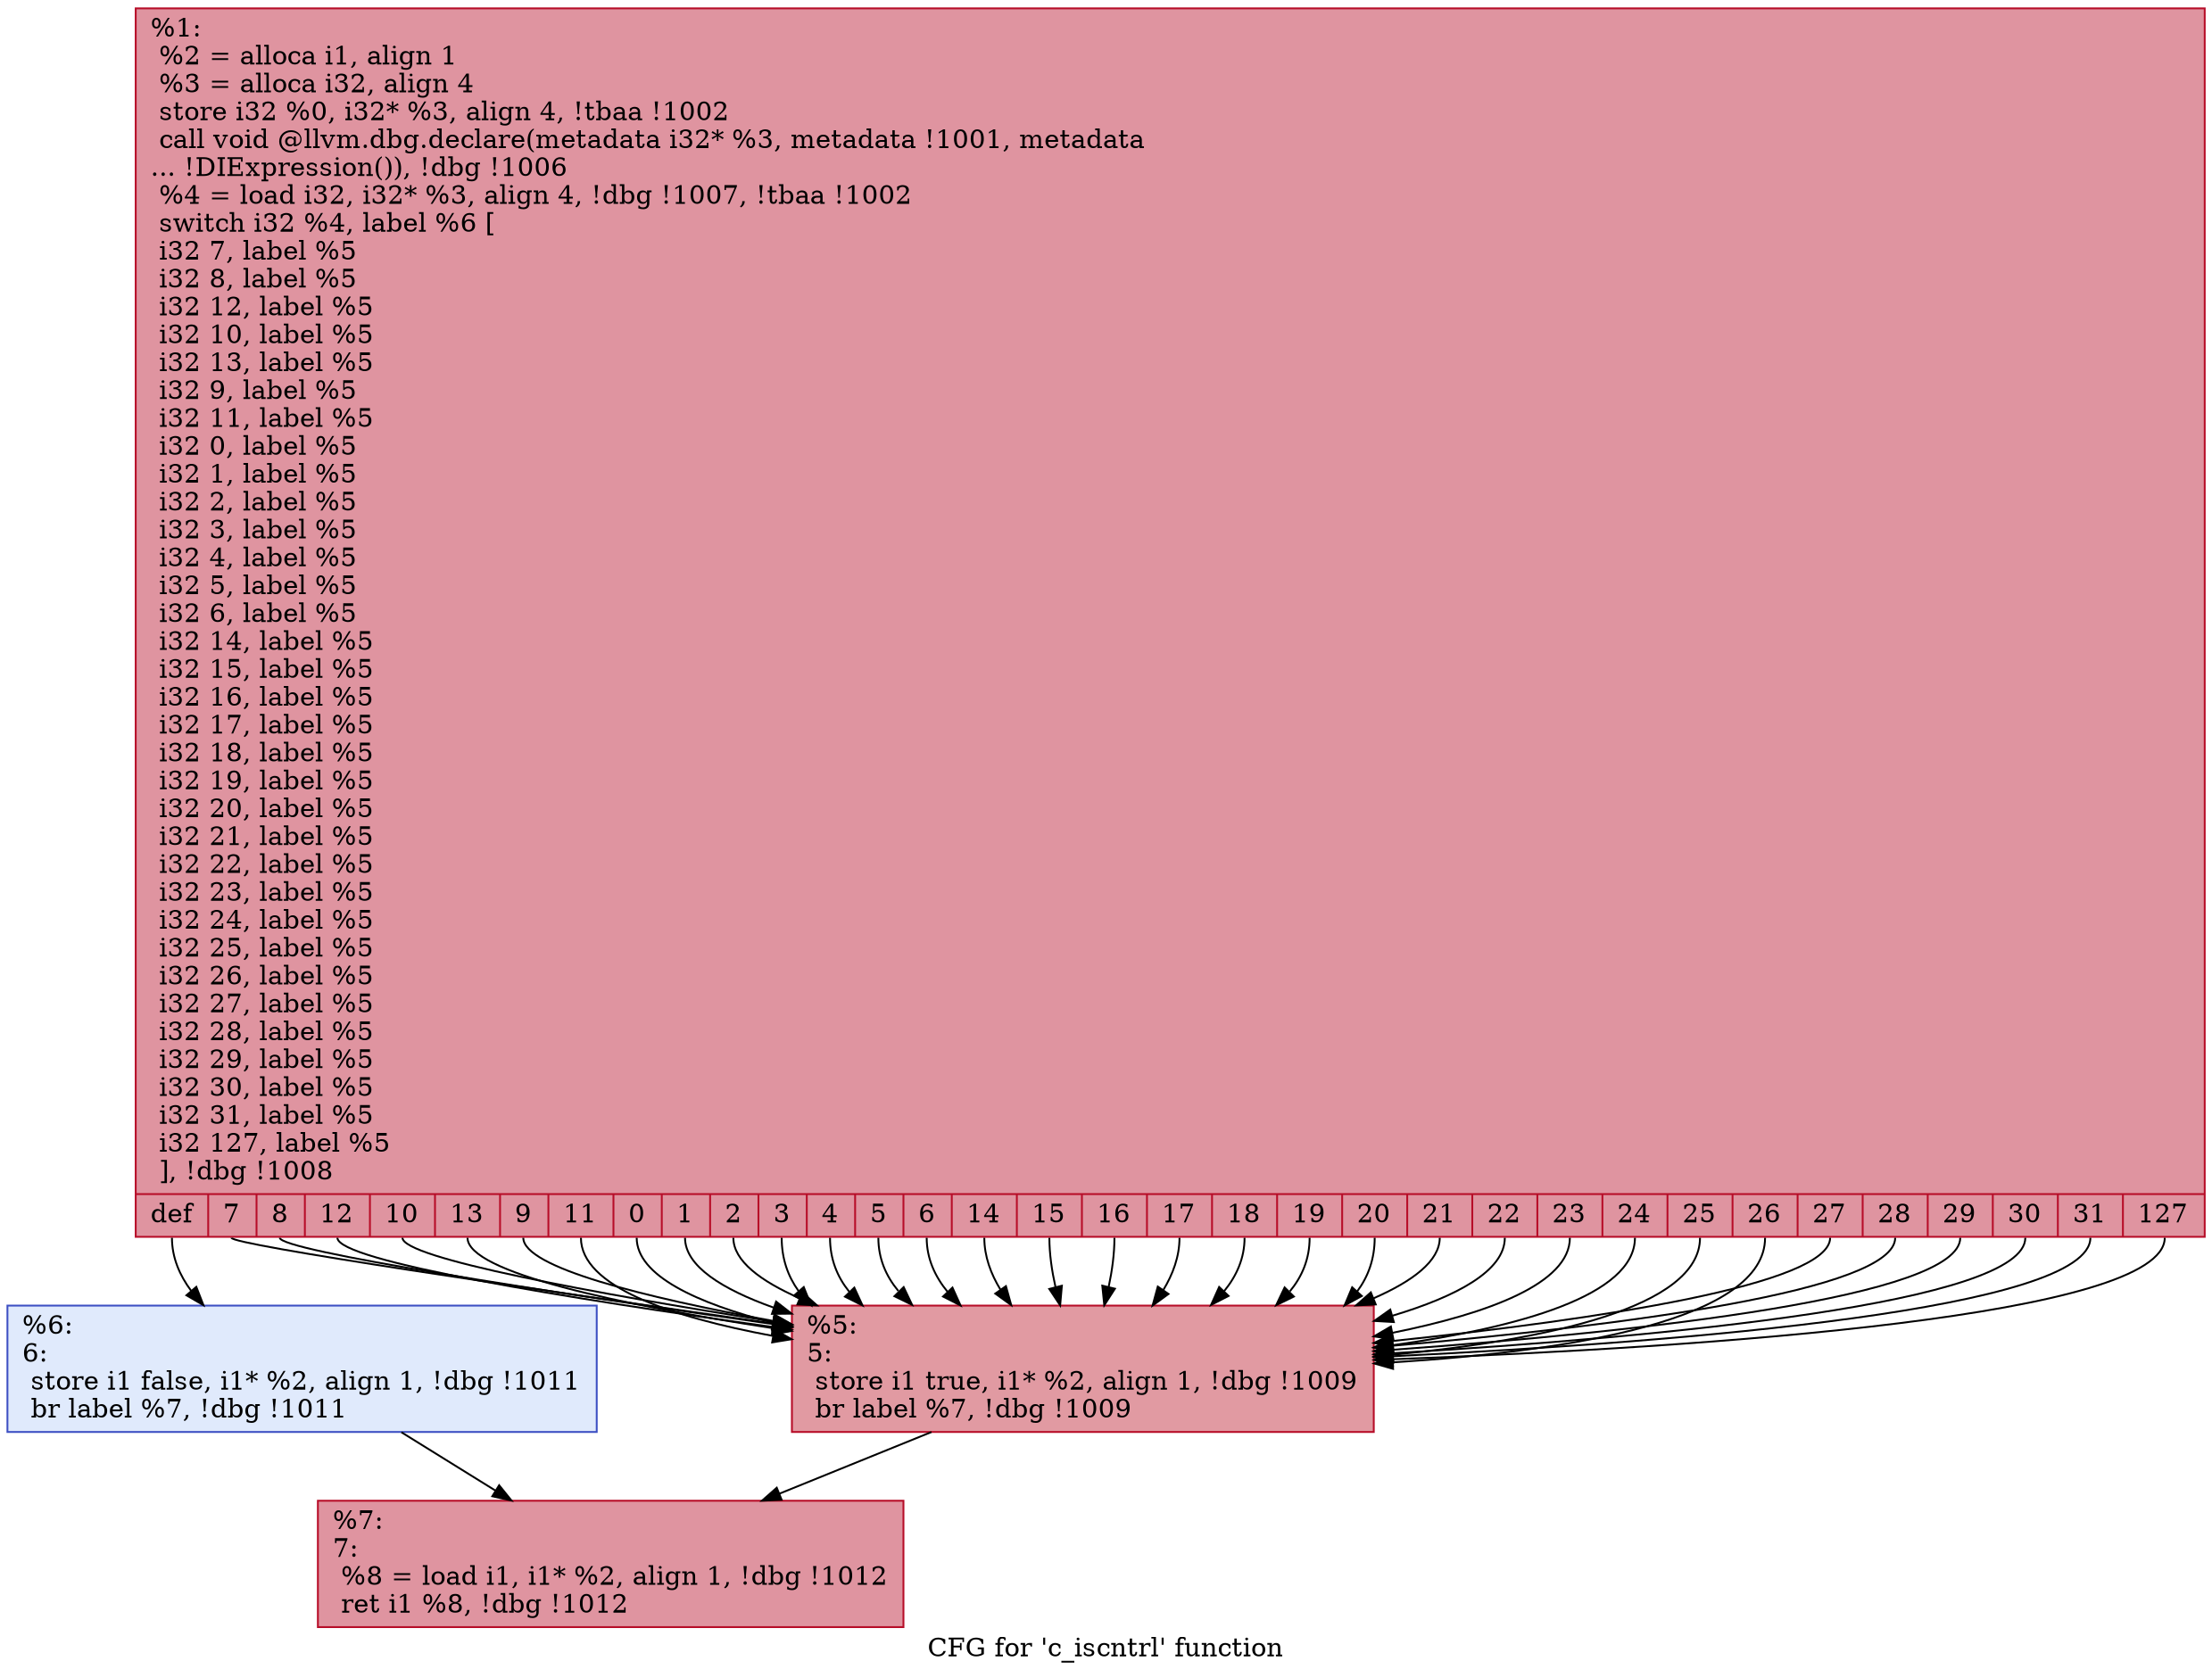 digraph "CFG for 'c_iscntrl' function" {
	label="CFG for 'c_iscntrl' function";

	Node0x23cc250 [shape=record,color="#b70d28ff", style=filled, fillcolor="#b70d2870",label="{%1:\l  %2 = alloca i1, align 1\l  %3 = alloca i32, align 4\l  store i32 %0, i32* %3, align 4, !tbaa !1002\l  call void @llvm.dbg.declare(metadata i32* %3, metadata !1001, metadata\l... !DIExpression()), !dbg !1006\l  %4 = load i32, i32* %3, align 4, !dbg !1007, !tbaa !1002\l  switch i32 %4, label %6 [\l    i32 7, label %5\l    i32 8, label %5\l    i32 12, label %5\l    i32 10, label %5\l    i32 13, label %5\l    i32 9, label %5\l    i32 11, label %5\l    i32 0, label %5\l    i32 1, label %5\l    i32 2, label %5\l    i32 3, label %5\l    i32 4, label %5\l    i32 5, label %5\l    i32 6, label %5\l    i32 14, label %5\l    i32 15, label %5\l    i32 16, label %5\l    i32 17, label %5\l    i32 18, label %5\l    i32 19, label %5\l    i32 20, label %5\l    i32 21, label %5\l    i32 22, label %5\l    i32 23, label %5\l    i32 24, label %5\l    i32 25, label %5\l    i32 26, label %5\l    i32 27, label %5\l    i32 28, label %5\l    i32 29, label %5\l    i32 30, label %5\l    i32 31, label %5\l    i32 127, label %5\l  ], !dbg !1008\l|{<s0>def|<s1>7|<s2>8|<s3>12|<s4>10|<s5>13|<s6>9|<s7>11|<s8>0|<s9>1|<s10>2|<s11>3|<s12>4|<s13>5|<s14>6|<s15>14|<s16>15|<s17>16|<s18>17|<s19>18|<s20>19|<s21>20|<s22>21|<s23>22|<s24>23|<s25>24|<s26>25|<s27>26|<s28>27|<s29>28|<s30>29|<s31>30|<s32>31|<s33>127}}"];
	Node0x23cc250:s0 -> Node0x23cc320;
	Node0x23cc250:s1 -> Node0x23cc2d0;
	Node0x23cc250:s2 -> Node0x23cc2d0;
	Node0x23cc250:s3 -> Node0x23cc2d0;
	Node0x23cc250:s4 -> Node0x23cc2d0;
	Node0x23cc250:s5 -> Node0x23cc2d0;
	Node0x23cc250:s6 -> Node0x23cc2d0;
	Node0x23cc250:s7 -> Node0x23cc2d0;
	Node0x23cc250:s8 -> Node0x23cc2d0;
	Node0x23cc250:s9 -> Node0x23cc2d0;
	Node0x23cc250:s10 -> Node0x23cc2d0;
	Node0x23cc250:s11 -> Node0x23cc2d0;
	Node0x23cc250:s12 -> Node0x23cc2d0;
	Node0x23cc250:s13 -> Node0x23cc2d0;
	Node0x23cc250:s14 -> Node0x23cc2d0;
	Node0x23cc250:s15 -> Node0x23cc2d0;
	Node0x23cc250:s16 -> Node0x23cc2d0;
	Node0x23cc250:s17 -> Node0x23cc2d0;
	Node0x23cc250:s18 -> Node0x23cc2d0;
	Node0x23cc250:s19 -> Node0x23cc2d0;
	Node0x23cc250:s20 -> Node0x23cc2d0;
	Node0x23cc250:s21 -> Node0x23cc2d0;
	Node0x23cc250:s22 -> Node0x23cc2d0;
	Node0x23cc250:s23 -> Node0x23cc2d0;
	Node0x23cc250:s24 -> Node0x23cc2d0;
	Node0x23cc250:s25 -> Node0x23cc2d0;
	Node0x23cc250:s26 -> Node0x23cc2d0;
	Node0x23cc250:s27 -> Node0x23cc2d0;
	Node0x23cc250:s28 -> Node0x23cc2d0;
	Node0x23cc250:s29 -> Node0x23cc2d0;
	Node0x23cc250:s30 -> Node0x23cc2d0;
	Node0x23cc250:s31 -> Node0x23cc2d0;
	Node0x23cc250:s32 -> Node0x23cc2d0;
	Node0x23cc250:s33 -> Node0x23cc2d0;
	Node0x23cc2d0 [shape=record,color="#b70d28ff", style=filled, fillcolor="#bb1b2c70",label="{%5:\l5:                                                \l  store i1 true, i1* %2, align 1, !dbg !1009\l  br label %7, !dbg !1009\l}"];
	Node0x23cc2d0 -> Node0x23cc370;
	Node0x23cc320 [shape=record,color="#3d50c3ff", style=filled, fillcolor="#b9d0f970",label="{%6:\l6:                                                \l  store i1 false, i1* %2, align 1, !dbg !1011\l  br label %7, !dbg !1011\l}"];
	Node0x23cc320 -> Node0x23cc370;
	Node0x23cc370 [shape=record,color="#b70d28ff", style=filled, fillcolor="#b70d2870",label="{%7:\l7:                                                \l  %8 = load i1, i1* %2, align 1, !dbg !1012\l  ret i1 %8, !dbg !1012\l}"];
}
